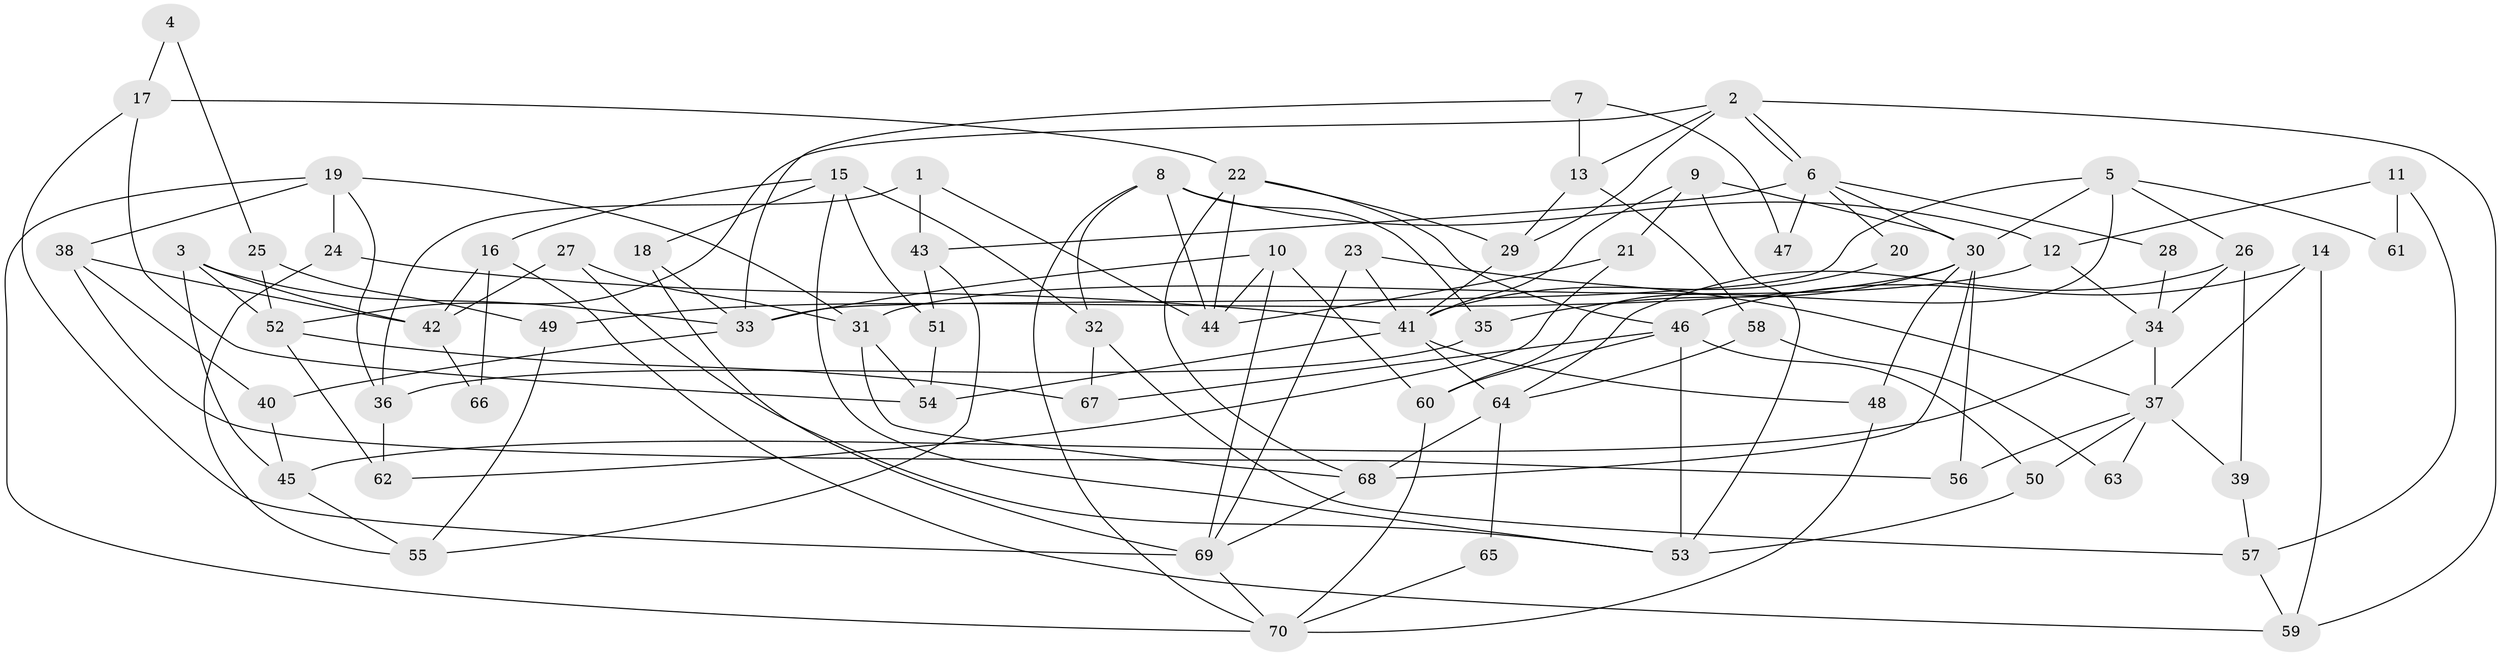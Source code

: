 // coarse degree distribution, {3: 0.26666666666666666, 7: 0.15555555555555556, 6: 0.17777777777777778, 2: 0.1111111111111111, 5: 0.06666666666666667, 4: 0.06666666666666667, 8: 0.1111111111111111, 9: 0.044444444444444446}
// Generated by graph-tools (version 1.1) at 2025/41/03/06/25 10:41:52]
// undirected, 70 vertices, 140 edges
graph export_dot {
graph [start="1"]
  node [color=gray90,style=filled];
  1;
  2;
  3;
  4;
  5;
  6;
  7;
  8;
  9;
  10;
  11;
  12;
  13;
  14;
  15;
  16;
  17;
  18;
  19;
  20;
  21;
  22;
  23;
  24;
  25;
  26;
  27;
  28;
  29;
  30;
  31;
  32;
  33;
  34;
  35;
  36;
  37;
  38;
  39;
  40;
  41;
  42;
  43;
  44;
  45;
  46;
  47;
  48;
  49;
  50;
  51;
  52;
  53;
  54;
  55;
  56;
  57;
  58;
  59;
  60;
  61;
  62;
  63;
  64;
  65;
  66;
  67;
  68;
  69;
  70;
  1 -- 36;
  1 -- 44;
  1 -- 43;
  2 -- 52;
  2 -- 6;
  2 -- 6;
  2 -- 13;
  2 -- 29;
  2 -- 59;
  3 -- 45;
  3 -- 42;
  3 -- 33;
  3 -- 52;
  4 -- 25;
  4 -- 17;
  5 -- 30;
  5 -- 33;
  5 -- 26;
  5 -- 60;
  5 -- 61;
  6 -- 43;
  6 -- 20;
  6 -- 28;
  6 -- 30;
  6 -- 47;
  7 -- 13;
  7 -- 33;
  7 -- 47;
  8 -- 44;
  8 -- 70;
  8 -- 12;
  8 -- 32;
  8 -- 35;
  9 -- 30;
  9 -- 53;
  9 -- 21;
  9 -- 41;
  10 -- 60;
  10 -- 69;
  10 -- 33;
  10 -- 44;
  11 -- 57;
  11 -- 12;
  11 -- 61;
  12 -- 31;
  12 -- 34;
  13 -- 29;
  13 -- 58;
  14 -- 46;
  14 -- 37;
  14 -- 59;
  15 -- 16;
  15 -- 32;
  15 -- 18;
  15 -- 51;
  15 -- 53;
  16 -- 59;
  16 -- 42;
  16 -- 66;
  17 -- 69;
  17 -- 22;
  17 -- 54;
  18 -- 33;
  18 -- 69;
  19 -- 70;
  19 -- 31;
  19 -- 24;
  19 -- 36;
  19 -- 38;
  20 -- 41;
  21 -- 44;
  21 -- 62;
  22 -- 29;
  22 -- 46;
  22 -- 44;
  22 -- 68;
  23 -- 37;
  23 -- 69;
  23 -- 41;
  24 -- 41;
  24 -- 55;
  25 -- 52;
  25 -- 49;
  26 -- 34;
  26 -- 39;
  26 -- 64;
  27 -- 53;
  27 -- 31;
  27 -- 42;
  28 -- 34;
  29 -- 41;
  30 -- 68;
  30 -- 35;
  30 -- 48;
  30 -- 49;
  30 -- 56;
  31 -- 54;
  31 -- 68;
  32 -- 67;
  32 -- 57;
  33 -- 40;
  34 -- 45;
  34 -- 37;
  35 -- 36;
  36 -- 62;
  37 -- 39;
  37 -- 50;
  37 -- 56;
  37 -- 63;
  38 -- 56;
  38 -- 40;
  38 -- 42;
  39 -- 57;
  40 -- 45;
  41 -- 48;
  41 -- 54;
  41 -- 64;
  42 -- 66;
  43 -- 51;
  43 -- 55;
  45 -- 55;
  46 -- 60;
  46 -- 53;
  46 -- 50;
  46 -- 67;
  48 -- 70;
  49 -- 55;
  50 -- 53;
  51 -- 54;
  52 -- 62;
  52 -- 67;
  57 -- 59;
  58 -- 64;
  58 -- 63;
  60 -- 70;
  64 -- 65;
  64 -- 68;
  65 -- 70;
  68 -- 69;
  69 -- 70;
}
